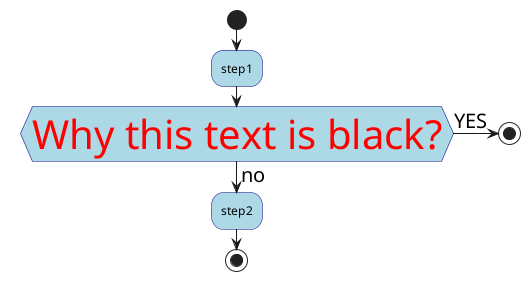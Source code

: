 {
  "sha1": "bso3pjeg8j1a368awbtm68of2uh3xb3",
  "insertion": {
    "when": "2024-05-30T20:48:22.150Z",
    "user": "plantuml@gmail.com"
  }
}
@startuml
skinparam activity {
  BackgroundColor lightBlue
  BorderColor darkBlue
  DiamondFontColor red
  DiamondFontSize 40
  ArrowFontSize 20
}

start

:step1;

if (Why this text is black?) then (YES)
stop
else (no)
:step2;
endif
stop
@enduml
